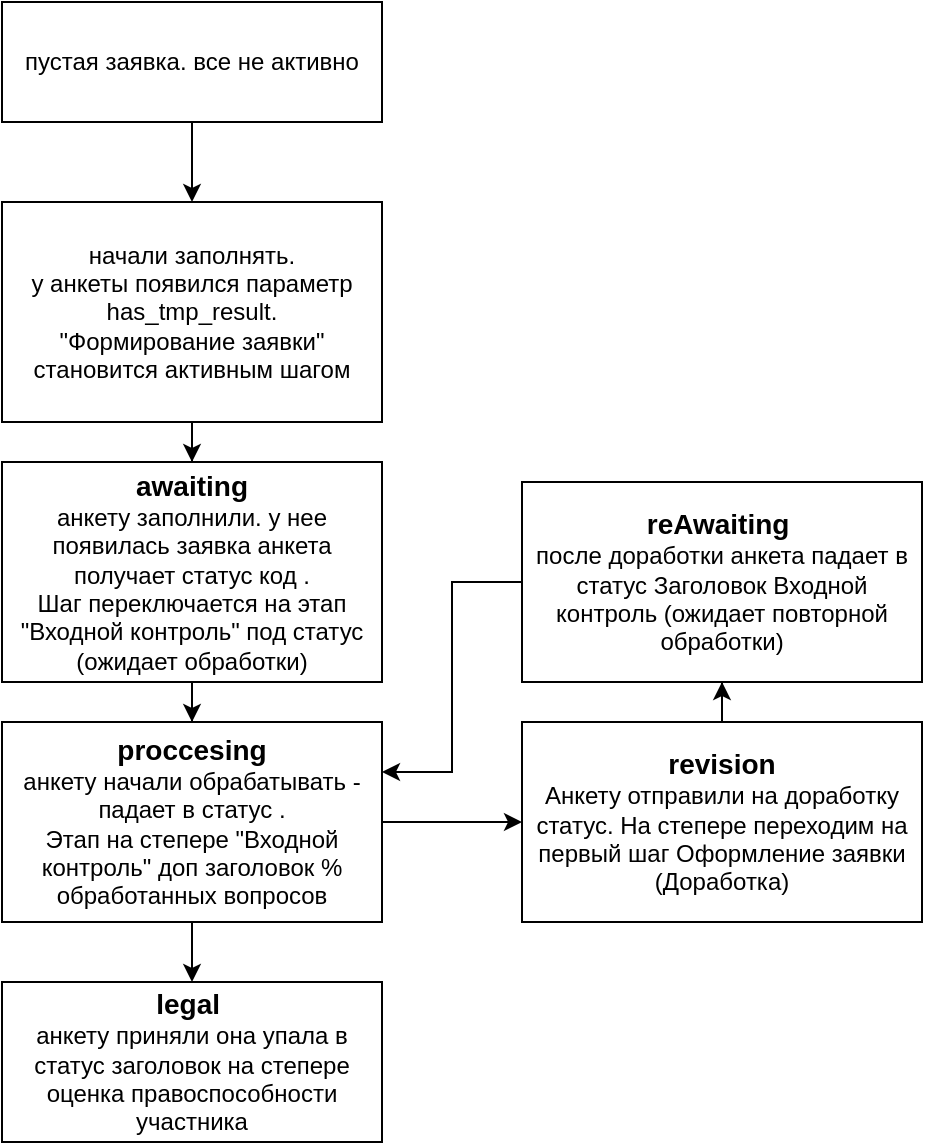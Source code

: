 <mxfile version="22.1.2" type="github">
  <diagram name="Page-1" id="235CuYbqS3Yk4kjO_mFH">
    <mxGraphModel dx="1434" dy="780" grid="1" gridSize="10" guides="1" tooltips="1" connect="1" arrows="1" fold="1" page="1" pageScale="1" pageWidth="850" pageHeight="1100" math="0" shadow="0">
      <root>
        <mxCell id="0" />
        <mxCell id="1" parent="0" />
        <mxCell id="J86eCyzd4n_c1m5tFe6B-4" value="" style="edgeStyle=orthogonalEdgeStyle;rounded=0;orthogonalLoop=1;jettySize=auto;html=1;" edge="1" parent="1" source="J86eCyzd4n_c1m5tFe6B-1" target="J86eCyzd4n_c1m5tFe6B-2">
          <mxGeometry relative="1" as="geometry" />
        </mxCell>
        <mxCell id="J86eCyzd4n_c1m5tFe6B-1" value="пустая заявка. все не активно" style="rounded=0;whiteSpace=wrap;html=1;" vertex="1" parent="1">
          <mxGeometry x="50" y="30" width="190" height="60" as="geometry" />
        </mxCell>
        <mxCell id="J86eCyzd4n_c1m5tFe6B-7" value="" style="edgeStyle=orthogonalEdgeStyle;rounded=0;orthogonalLoop=1;jettySize=auto;html=1;" edge="1" parent="1" source="J86eCyzd4n_c1m5tFe6B-2" target="J86eCyzd4n_c1m5tFe6B-6">
          <mxGeometry relative="1" as="geometry" />
        </mxCell>
        <mxCell id="J86eCyzd4n_c1m5tFe6B-2" value="начали заполнять. &lt;br&gt;у анкеты появился параметр has_tmp_result. &lt;br&gt;&quot;Формирование заявки&quot; становится активным шагом" style="rounded=0;whiteSpace=wrap;html=1;" vertex="1" parent="1">
          <mxGeometry x="50" y="130" width="190" height="110" as="geometry" />
        </mxCell>
        <mxCell id="J86eCyzd4n_c1m5tFe6B-9" value="" style="edgeStyle=orthogonalEdgeStyle;rounded=0;orthogonalLoop=1;jettySize=auto;html=1;" edge="1" parent="1" source="J86eCyzd4n_c1m5tFe6B-6" target="J86eCyzd4n_c1m5tFe6B-8">
          <mxGeometry relative="1" as="geometry" />
        </mxCell>
        <mxCell id="J86eCyzd4n_c1m5tFe6B-6" value="&lt;b&gt;&lt;font style=&quot;font-size: 14px;&quot;&gt;awaiting&lt;/font&gt;&lt;/b&gt;&lt;br&gt;анкету заполнили. у нее появилась заявка анкета получает статус код . &lt;br&gt;Шаг переключается на этап &quot;Входной контроль&quot; под статус (ожидает обработки)" style="rounded=0;whiteSpace=wrap;html=1;" vertex="1" parent="1">
          <mxGeometry x="50" y="260" width="190" height="110" as="geometry" />
        </mxCell>
        <mxCell id="J86eCyzd4n_c1m5tFe6B-11" value="" style="edgeStyle=orthogonalEdgeStyle;rounded=0;orthogonalLoop=1;jettySize=auto;html=1;" edge="1" parent="1" source="J86eCyzd4n_c1m5tFe6B-8" target="J86eCyzd4n_c1m5tFe6B-10">
          <mxGeometry relative="1" as="geometry" />
        </mxCell>
        <mxCell id="J86eCyzd4n_c1m5tFe6B-14" style="edgeStyle=orthogonalEdgeStyle;rounded=0;orthogonalLoop=1;jettySize=auto;html=1;entryX=0;entryY=0.5;entryDx=0;entryDy=0;" edge="1" parent="1" source="J86eCyzd4n_c1m5tFe6B-8" target="J86eCyzd4n_c1m5tFe6B-12">
          <mxGeometry relative="1" as="geometry" />
        </mxCell>
        <mxCell id="J86eCyzd4n_c1m5tFe6B-8" value="&lt;b&gt;&lt;font style=&quot;font-size: 14px;&quot;&gt;proccesing&lt;/font&gt;&lt;/b&gt;&lt;br&gt;анкету начали обрабатывать - падает в статус . &lt;br&gt;Этап на степере &quot;Входной контроль&quot; доп заголовок % обработанных вопросов" style="rounded=0;whiteSpace=wrap;html=1;" vertex="1" parent="1">
          <mxGeometry x="50" y="390" width="190" height="100" as="geometry" />
        </mxCell>
        <mxCell id="J86eCyzd4n_c1m5tFe6B-10" value="&lt;b&gt;&lt;font style=&quot;font-size: 14px;&quot;&gt;legal&amp;nbsp;&lt;/font&gt;&lt;/b&gt;&lt;br&gt;анкету приняли она упала в статус заголовок на степере оценка правоспособности участника" style="rounded=0;whiteSpace=wrap;html=1;" vertex="1" parent="1">
          <mxGeometry x="50" y="520" width="190" height="80" as="geometry" />
        </mxCell>
        <mxCell id="J86eCyzd4n_c1m5tFe6B-16" value="" style="edgeStyle=orthogonalEdgeStyle;rounded=0;orthogonalLoop=1;jettySize=auto;html=1;" edge="1" parent="1" source="J86eCyzd4n_c1m5tFe6B-12" target="J86eCyzd4n_c1m5tFe6B-15">
          <mxGeometry relative="1" as="geometry" />
        </mxCell>
        <mxCell id="J86eCyzd4n_c1m5tFe6B-12" value="&lt;font style=&quot;font-size: 14px;&quot;&gt;&lt;b&gt;revision&lt;br&gt;&lt;/b&gt;&lt;/font&gt;Анкету отправили на доработку статус. На степере переходим на первый шаг Оформление заявки (Доработка)" style="rounded=0;whiteSpace=wrap;html=1;" vertex="1" parent="1">
          <mxGeometry x="310" y="390" width="200" height="100" as="geometry" />
        </mxCell>
        <mxCell id="J86eCyzd4n_c1m5tFe6B-17" style="edgeStyle=orthogonalEdgeStyle;rounded=0;orthogonalLoop=1;jettySize=auto;html=1;entryX=1;entryY=0.25;entryDx=0;entryDy=0;" edge="1" parent="1" source="J86eCyzd4n_c1m5tFe6B-15" target="J86eCyzd4n_c1m5tFe6B-8">
          <mxGeometry relative="1" as="geometry" />
        </mxCell>
        <mxCell id="J86eCyzd4n_c1m5tFe6B-15" value="&lt;b&gt;&lt;font style=&quot;font-size: 14px;&quot;&gt;reAwaiting&amp;nbsp;&lt;/font&gt;&lt;/b&gt;&lt;br&gt;после доработки анкета падает в статус Заголовок Входной контроль (ожидает повторной обработки)" style="rounded=0;whiteSpace=wrap;html=1;" vertex="1" parent="1">
          <mxGeometry x="310" y="270" width="200" height="100" as="geometry" />
        </mxCell>
      </root>
    </mxGraphModel>
  </diagram>
</mxfile>
